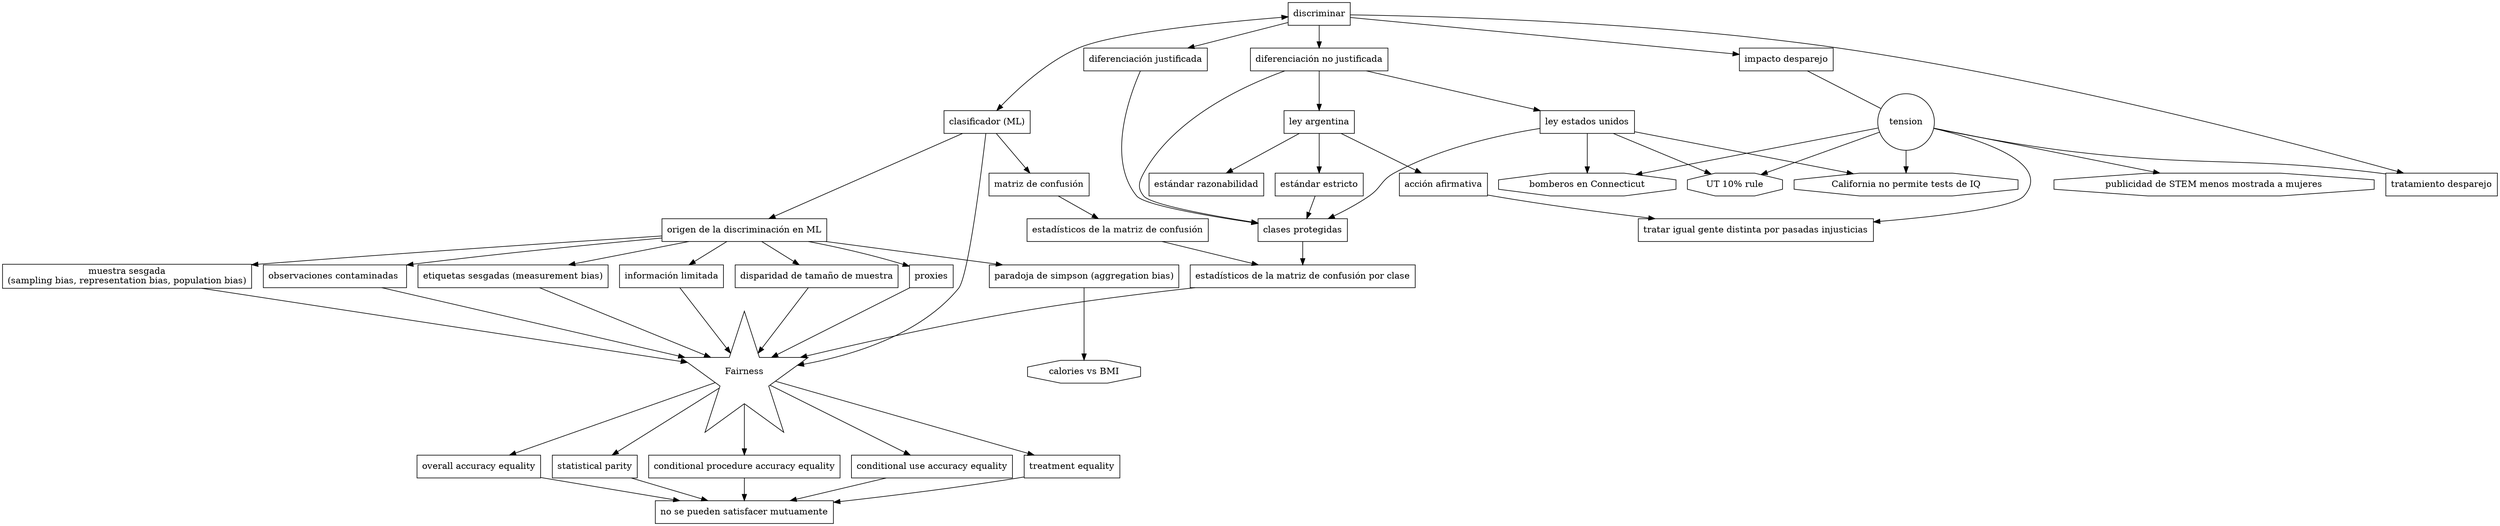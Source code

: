 digraph fairness {
    node [shape=box];
    discrimination [ label="discriminar" ];
    classifier [ label="clasificador (ML)" ];
    justified_discrimination [ label="diferenciación justificada" ]
    unjustified_discrimination [ label="diferenciación no justificada" ]
    protected_classes [ label="clases protegidas" ]
    arg_law [ label="ley argentina" ]
    usa_law [ label="ley estados unidos" ]
    disparate_treatment [ label="tratamiento desparejo" ]
    disparate_impact [ label="impacto desparejo" ]
    treat_similarly_disimilar_people_because_of_past_injustice [ label="tratar igual gente distinta por pasadas injusticias" ]
    impact_treatment_tension[ label="tension" shape="circle" ]
    firefighter_connecticut [ label="bomberos en Connecticut" shape="polygon" sides="8" ]
    ut_10percent_rule [ label="UT 10% rule" shape="polygon" sides="8" ]
    california_ban_iq_test [ label="California no permite tests de IQ" shape="polygon" sides="8" ]
    stem_ad [ label="publicidad de STEM menos mostrada a mujeres" shape="polygon" sides="8" ]

    ml_discrimination_sources [ label="origen de la discriminación en ML"]

    skewed_sample [ label="muestra sesgada\n(sampling bias, representation bias, population bias)" ]
    tainted_examples [ label="observaciones contaminadas " ]
    biased_labels [ label="etiquetas sesgadas (measurement bias)" ]
    limited_features [ label="información limitada" ]
    sample_size_disparity [ label="disparidad de tamaño de muestra" ]
    proxies [ label="proxies" ]

    // a survey on bias and fairness in Machine Learning, mehrabi

    simpson_paradox [ label="paradoja de simpson (aggregation bias)" ]
    calories_bmi [ label="calories vs BMI" shape="polygon" sides="8" ]

    // https://arxiv.org/abs/1703.09207

    fairness [ label="Fairness" shape="star" ]
    confusion_matrix [ label="matriz de confusión" ]
    confusion_matrix_stats [ label="estadísticos de la matriz de confusión" ]
    confusion_matrix_stats_per_class [ label="estadísticos de la matriz de confusión por clase" ]
    overall_accuracy_equality [ label="overall accuracy equality" ]
    statistical_parity [ label="statistical parity" ]
    conditional_procedure_accuracy_equality [ label="conditional procedure accuracy equality" ]
    conditional_use_accuracy_equality [ label="conditional use accuracy equality" ]
    treatment_equality [ label="treatment equality" ]
    no_simultaneous_satisfaction [ label="no se pueden satisfacer mutuamente" ]

    // Categorías sospechosas y control de constitucionalidad, Guillermo F. Treacy *

    estandar_razonabilidad [ label="estándar razonabilidad" ]
    estandar_estricto [ label="estándar estricto" ]
    accion_afirmativa [ label="acción afirmativa" ]
    arg_law->estandar_razonabilidad
    arg_law->estandar_estricto
    arg_law->accion_afirmativa->treat_similarly_disimilar_people_because_of_past_injustice
    estandar_estricto->protected_classes

    //

    discrimination->classifier [ dir=both ]
    discrimination->unjustified_discrimination
    discrimination->justified_discrimination
    justified_discrimination->protected_classes
    unjustified_discrimination->protected_classes
    unjustified_discrimination->usa_law
    unjustified_discrimination->arg_law
    usa_law->firefighter_connecticut
    usa_law->ut_10percent_rule
    usa_law->california_ban_iq_test
    usa_law->protected_classes
    discrimination->disparate_treatment
    discrimination->disparate_impact
    disparate_impact->impact_treatment_tension->disparate_treatment [ dir=none maxlen=0.1 ]
    impact_treatment_tension->firefighter_connecticut
    impact_treatment_tension->ut_10percent_rule
    impact_treatment_tension->california_ban_iq_test
    impact_treatment_tension->treat_similarly_disimilar_people_because_of_past_injustice
    impact_treatment_tension->stem_ad

    ml_discrimination_sources->skewed_sample->fairness
    ml_discrimination_sources->tainted_examples->fairness
    ml_discrimination_sources->biased_labels->fairness
    ml_discrimination_sources->limited_features->fairness
    ml_discrimination_sources->sample_size_disparity->fairness
    ml_discrimination_sources->proxies->fairness

    classifier->ml_discrimination_sources
    ml_discrimination_sources->simpson_paradox
    simpson_paradox->calories_bmi

    classifier->fairness
    classifier->confusion_matrix
    confusion_matrix->confusion_matrix_stats
    confusion_matrix_stats->confusion_matrix_stats_per_class
    protected_classes->confusion_matrix_stats_per_class
    confusion_matrix_stats_per_class->fairness
    fairness->overall_accuracy_equality
    fairness->statistical_parity
    fairness->conditional_procedure_accuracy_equality
    fairness->conditional_use_accuracy_equality
    fairness->treatment_equality

    overall_accuracy_equality->no_simultaneous_satisfaction
    statistical_parity->no_simultaneous_satisfaction
    conditional_procedure_accuracy_equality->no_simultaneous_satisfaction
    conditional_use_accuracy_equality->no_simultaneous_satisfaction
    treatment_equality->no_simultaneous_satisfaction
}
